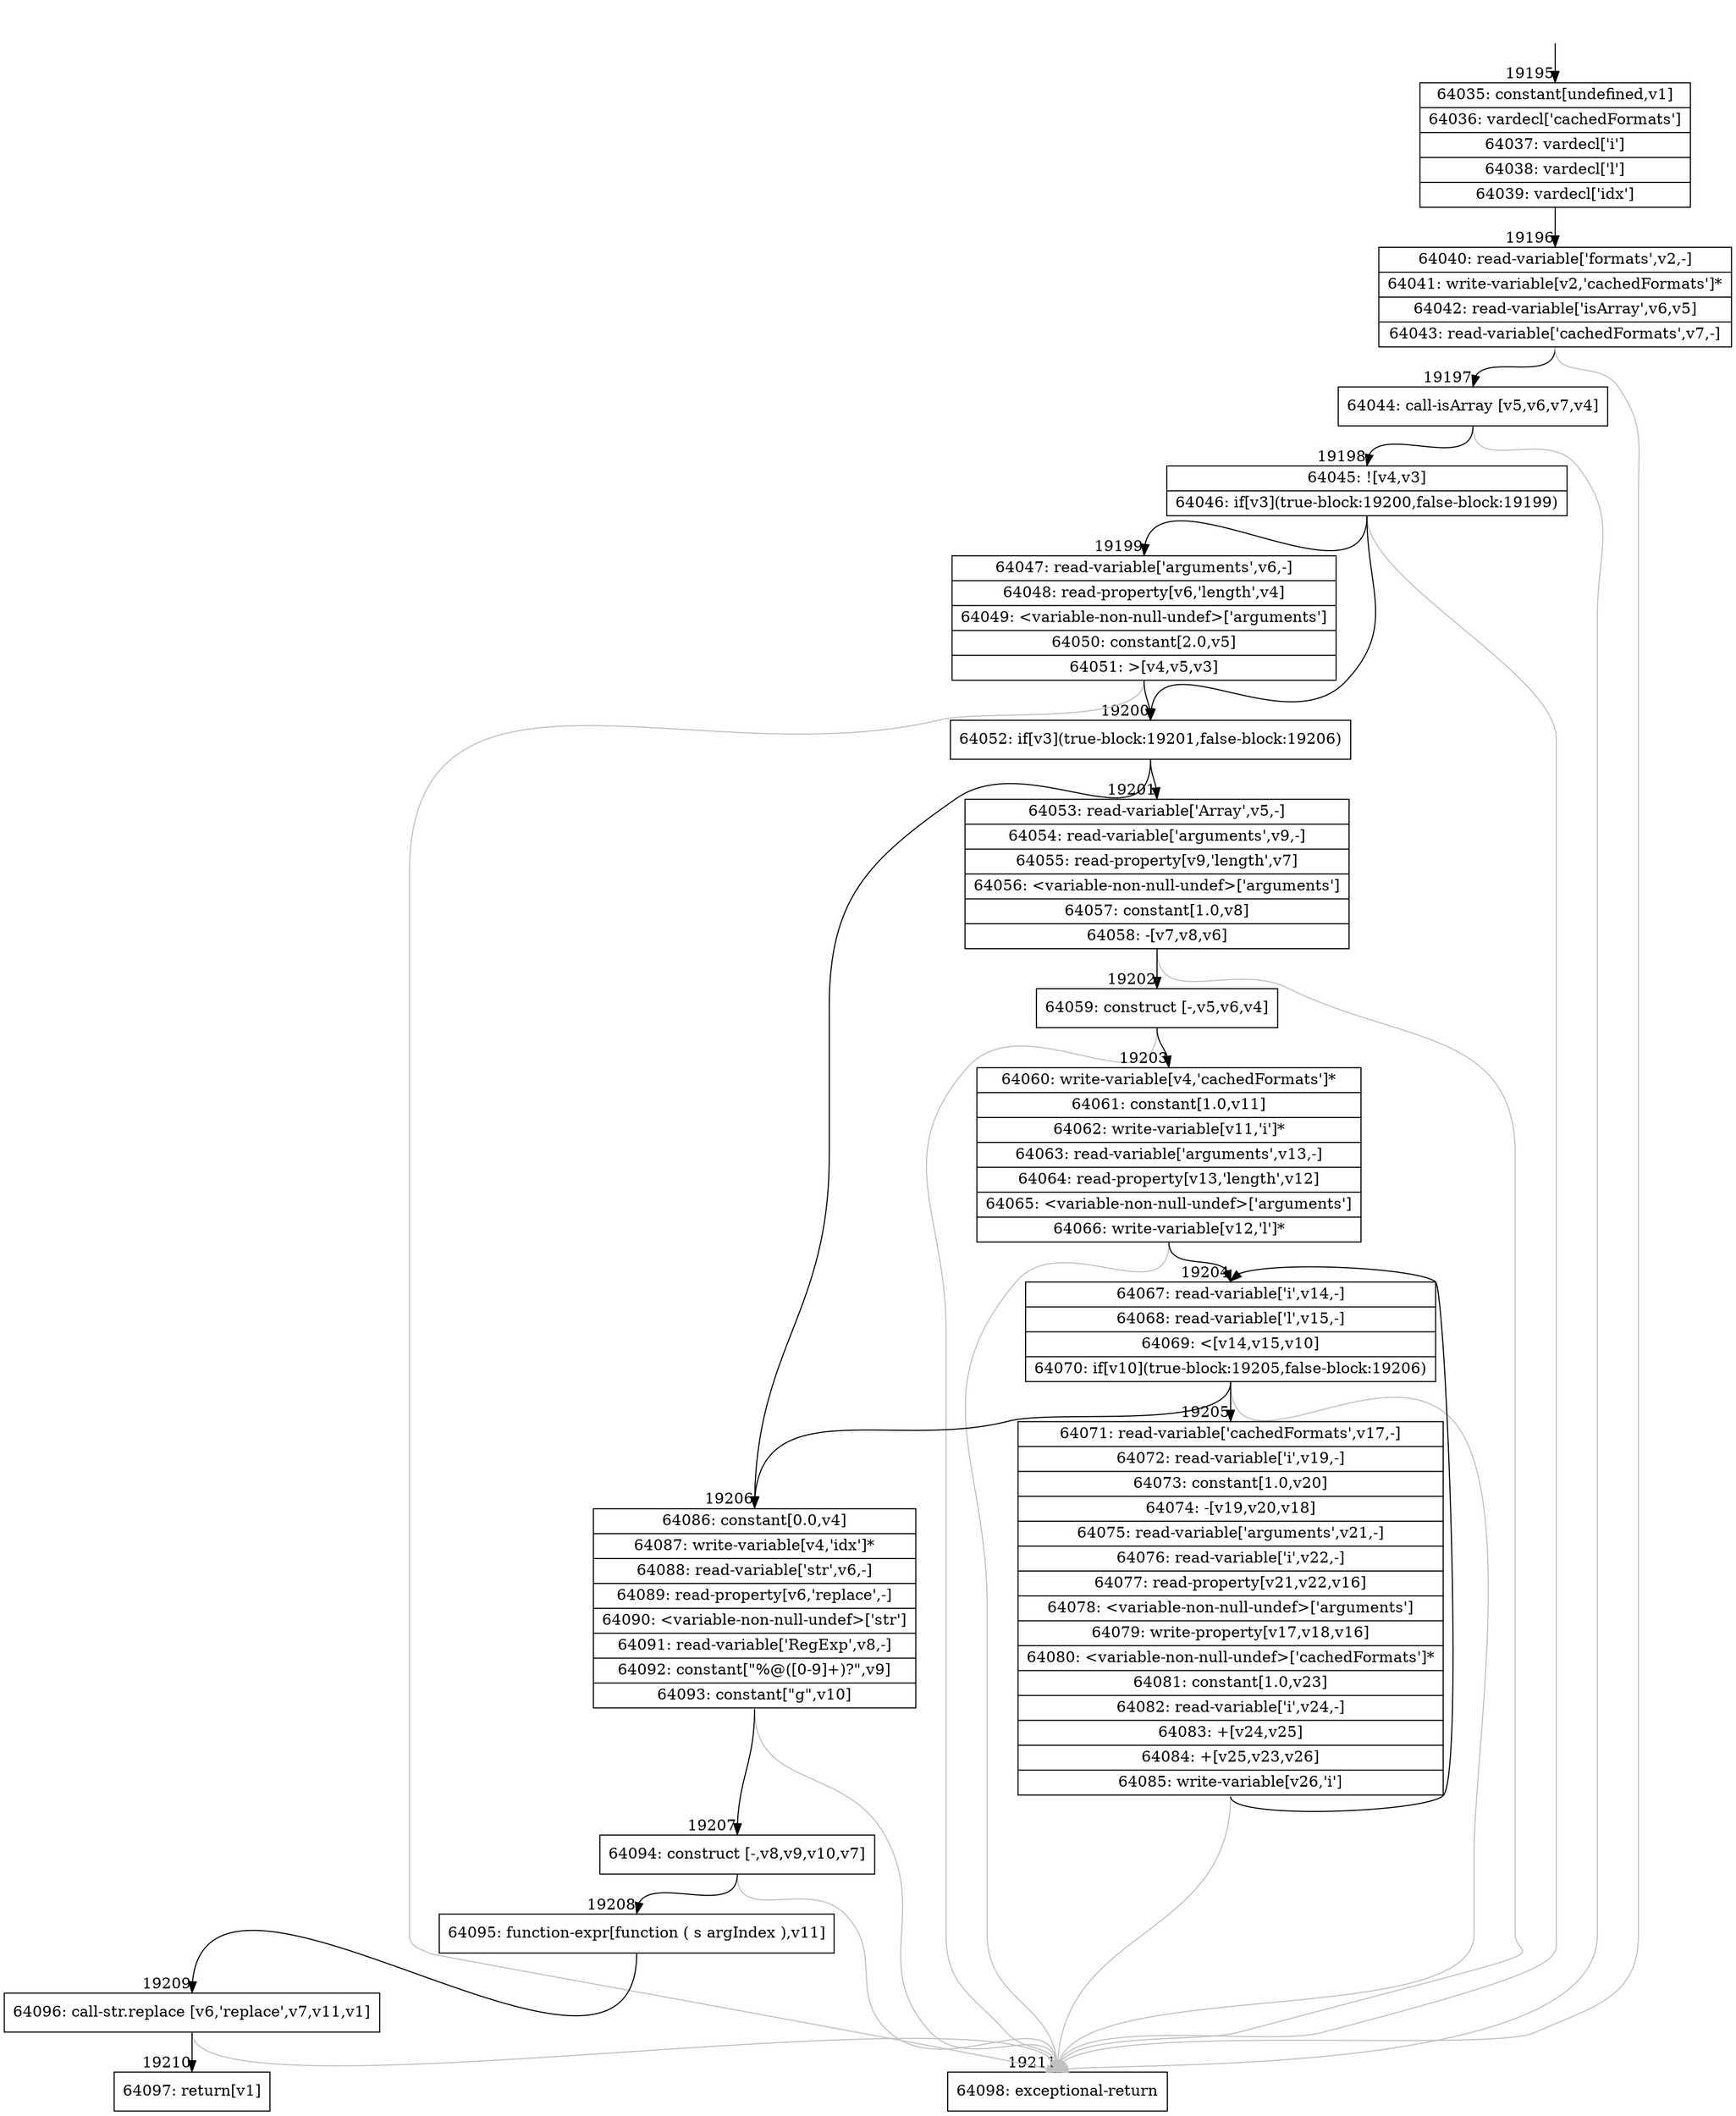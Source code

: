 digraph {
rankdir="TD"
BB_entry1650[shape=none,label=""];
BB_entry1650 -> BB19195 [tailport=s, headport=n, headlabel="    19195"]
BB19195 [shape=record label="{64035: constant[undefined,v1]|64036: vardecl['cachedFormats']|64037: vardecl['i']|64038: vardecl['l']|64039: vardecl['idx']}" ] 
BB19195 -> BB19196 [tailport=s, headport=n, headlabel="      19196"]
BB19196 [shape=record label="{64040: read-variable['formats',v2,-]|64041: write-variable[v2,'cachedFormats']*|64042: read-variable['isArray',v6,v5]|64043: read-variable['cachedFormats',v7,-]}" ] 
BB19196 -> BB19197 [tailport=s, headport=n, headlabel="      19197"]
BB19196 -> BB19211 [tailport=s, headport=n, color=gray, headlabel="      19211"]
BB19197 [shape=record label="{64044: call-isArray [v5,v6,v7,v4]}" ] 
BB19197 -> BB19198 [tailport=s, headport=n, headlabel="      19198"]
BB19197 -> BB19211 [tailport=s, headport=n, color=gray]
BB19198 [shape=record label="{64045: ![v4,v3]|64046: if[v3](true-block:19200,false-block:19199)}" ] 
BB19198 -> BB19200 [tailport=s, headport=n, headlabel="      19200"]
BB19198 -> BB19199 [tailport=s, headport=n, headlabel="      19199"]
BB19198 -> BB19211 [tailport=s, headport=n, color=gray]
BB19199 [shape=record label="{64047: read-variable['arguments',v6,-]|64048: read-property[v6,'length',v4]|64049: \<variable-non-null-undef\>['arguments']|64050: constant[2.0,v5]|64051: \>[v4,v5,v3]}" ] 
BB19199 -> BB19200 [tailport=s, headport=n]
BB19199 -> BB19211 [tailport=s, headport=n, color=gray]
BB19200 [shape=record label="{64052: if[v3](true-block:19201,false-block:19206)}" ] 
BB19200 -> BB19201 [tailport=s, headport=n, headlabel="      19201"]
BB19200 -> BB19206 [tailport=s, headport=n, headlabel="      19206"]
BB19201 [shape=record label="{64053: read-variable['Array',v5,-]|64054: read-variable['arguments',v9,-]|64055: read-property[v9,'length',v7]|64056: \<variable-non-null-undef\>['arguments']|64057: constant[1.0,v8]|64058: -[v7,v8,v6]}" ] 
BB19201 -> BB19202 [tailport=s, headport=n, headlabel="      19202"]
BB19201 -> BB19211 [tailport=s, headport=n, color=gray]
BB19202 [shape=record label="{64059: construct [-,v5,v6,v4]}" ] 
BB19202 -> BB19203 [tailport=s, headport=n, headlabel="      19203"]
BB19202 -> BB19211 [tailport=s, headport=n, color=gray]
BB19203 [shape=record label="{64060: write-variable[v4,'cachedFormats']*|64061: constant[1.0,v11]|64062: write-variable[v11,'i']*|64063: read-variable['arguments',v13,-]|64064: read-property[v13,'length',v12]|64065: \<variable-non-null-undef\>['arguments']|64066: write-variable[v12,'l']*}" ] 
BB19203 -> BB19204 [tailport=s, headport=n, headlabel="      19204"]
BB19203 -> BB19211 [tailport=s, headport=n, color=gray]
BB19204 [shape=record label="{64067: read-variable['i',v14,-]|64068: read-variable['l',v15,-]|64069: \<[v14,v15,v10]|64070: if[v10](true-block:19205,false-block:19206)}" ] 
BB19204 -> BB19205 [tailport=s, headport=n, headlabel="      19205"]
BB19204 -> BB19206 [tailport=s, headport=n]
BB19204 -> BB19211 [tailport=s, headport=n, color=gray]
BB19205 [shape=record label="{64071: read-variable['cachedFormats',v17,-]|64072: read-variable['i',v19,-]|64073: constant[1.0,v20]|64074: -[v19,v20,v18]|64075: read-variable['arguments',v21,-]|64076: read-variable['i',v22,-]|64077: read-property[v21,v22,v16]|64078: \<variable-non-null-undef\>['arguments']|64079: write-property[v17,v18,v16]|64080: \<variable-non-null-undef\>['cachedFormats']*|64081: constant[1.0,v23]|64082: read-variable['i',v24,-]|64083: +[v24,v25]|64084: +[v25,v23,v26]|64085: write-variable[v26,'i']}" ] 
BB19205 -> BB19204 [tailport=s, headport=n]
BB19205 -> BB19211 [tailport=s, headport=n, color=gray]
BB19206 [shape=record label="{64086: constant[0.0,v4]|64087: write-variable[v4,'idx']*|64088: read-variable['str',v6,-]|64089: read-property[v6,'replace',-]|64090: \<variable-non-null-undef\>['str']|64091: read-variable['RegExp',v8,-]|64092: constant[\"%@([0-9]+)?\",v9]|64093: constant[\"g\",v10]}" ] 
BB19206 -> BB19207 [tailport=s, headport=n, headlabel="      19207"]
BB19206 -> BB19211 [tailport=s, headport=n, color=gray]
BB19207 [shape=record label="{64094: construct [-,v8,v9,v10,v7]}" ] 
BB19207 -> BB19208 [tailport=s, headport=n, headlabel="      19208"]
BB19207 -> BB19211 [tailport=s, headport=n, color=gray]
BB19208 [shape=record label="{64095: function-expr[function ( s argIndex ),v11]}" ] 
BB19208 -> BB19209 [tailport=s, headport=n, headlabel="      19209"]
BB19209 [shape=record label="{64096: call-str.replace [v6,'replace',v7,v11,v1]}" ] 
BB19209 -> BB19210 [tailport=s, headport=n, headlabel="      19210"]
BB19209 -> BB19211 [tailport=s, headport=n, color=gray]
BB19210 [shape=record label="{64097: return[v1]}" ] 
BB19211 [shape=record label="{64098: exceptional-return}" ] 
//#$~ 35893
}
